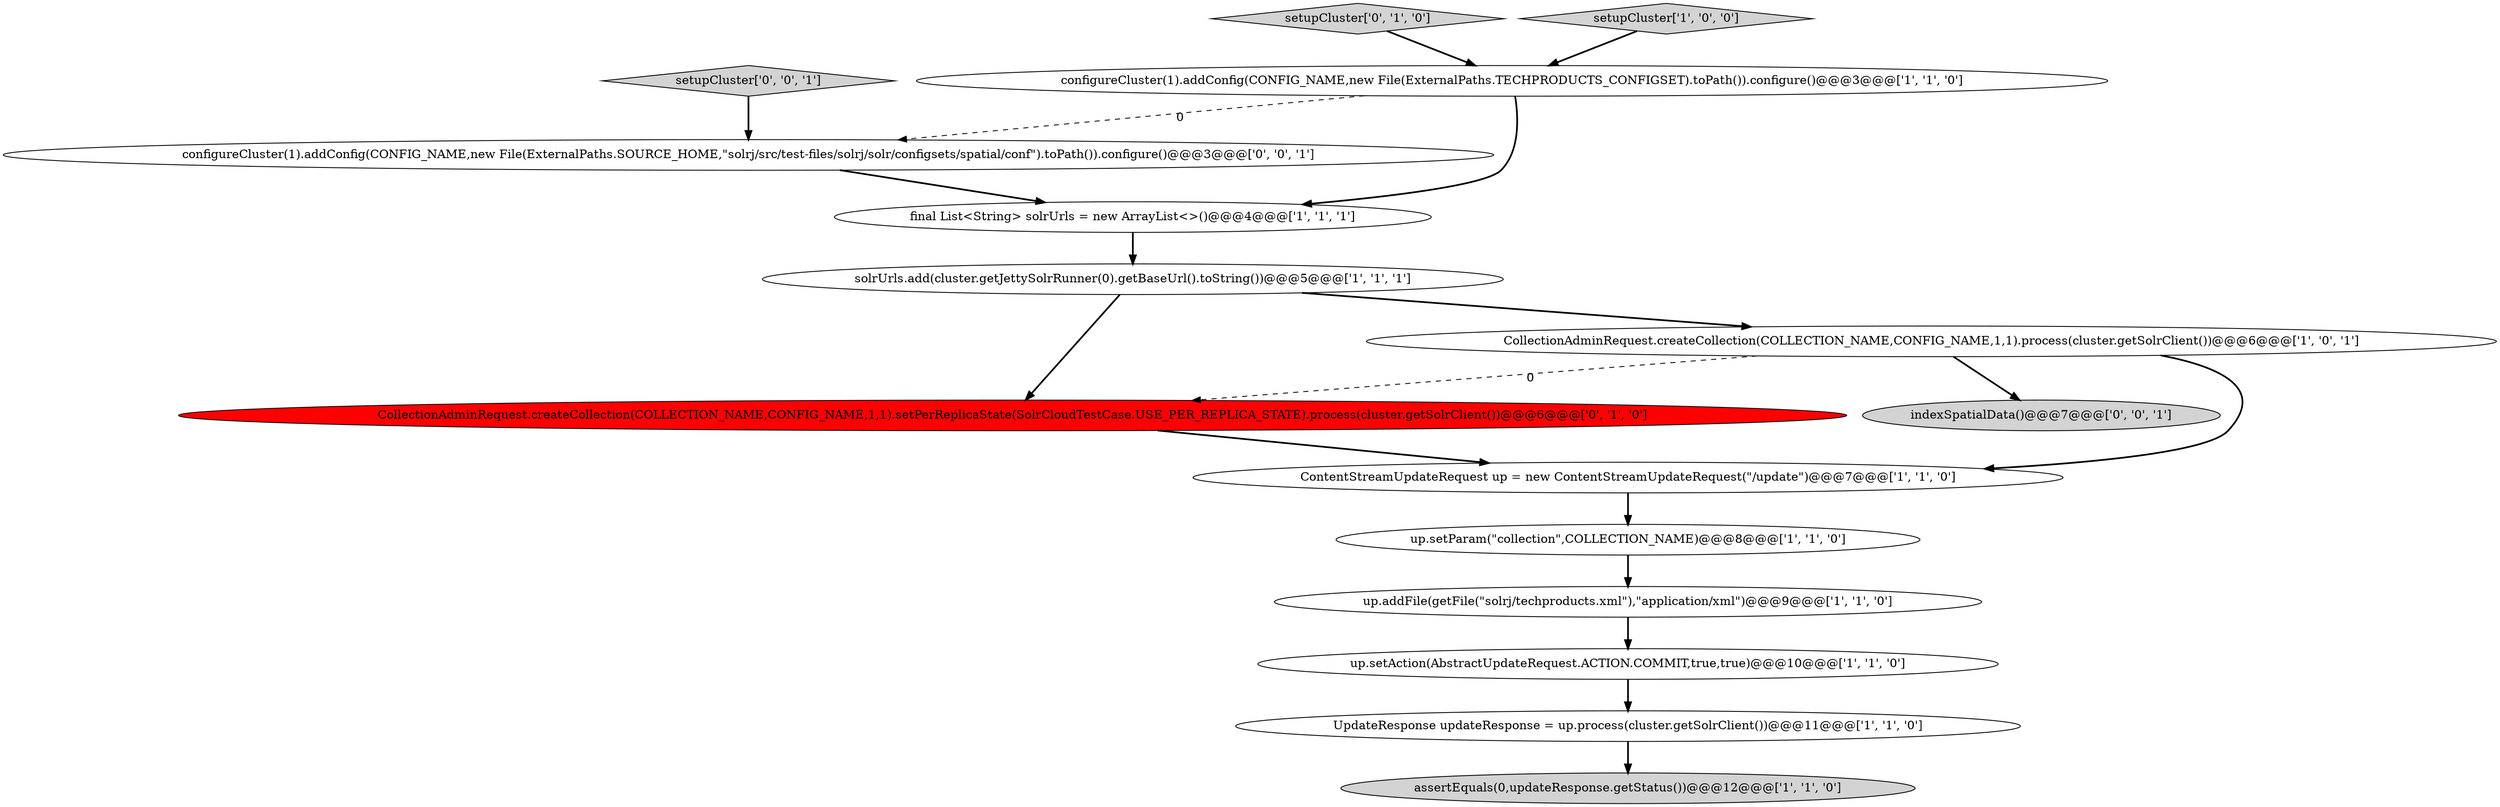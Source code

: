 digraph {
13 [style = filled, label = "configureCluster(1).addConfig(CONFIG_NAME,new File(ExternalPaths.SOURCE_HOME,\"solrj/src/test-files/solrj/solr/configsets/spatial/conf\").toPath()).configure()@@@3@@@['0', '0', '1']", fillcolor = white, shape = ellipse image = "AAA0AAABBB3BBB"];
4 [style = filled, label = "up.addFile(getFile(\"solrj/techproducts.xml\"),\"application/xml\")@@@9@@@['1', '1', '0']", fillcolor = white, shape = ellipse image = "AAA0AAABBB1BBB"];
5 [style = filled, label = "configureCluster(1).addConfig(CONFIG_NAME,new File(ExternalPaths.TECHPRODUCTS_CONFIGSET).toPath()).configure()@@@3@@@['1', '1', '0']", fillcolor = white, shape = ellipse image = "AAA0AAABBB1BBB"];
3 [style = filled, label = "up.setParam(\"collection\",COLLECTION_NAME)@@@8@@@['1', '1', '0']", fillcolor = white, shape = ellipse image = "AAA0AAABBB1BBB"];
6 [style = filled, label = "up.setAction(AbstractUpdateRequest.ACTION.COMMIT,true,true)@@@10@@@['1', '1', '0']", fillcolor = white, shape = ellipse image = "AAA0AAABBB1BBB"];
14 [style = filled, label = "setupCluster['0', '0', '1']", fillcolor = lightgray, shape = diamond image = "AAA0AAABBB3BBB"];
1 [style = filled, label = "ContentStreamUpdateRequest up = new ContentStreamUpdateRequest(\"/update\")@@@7@@@['1', '1', '0']", fillcolor = white, shape = ellipse image = "AAA0AAABBB1BBB"];
7 [style = filled, label = "UpdateResponse updateResponse = up.process(cluster.getSolrClient())@@@11@@@['1', '1', '0']", fillcolor = white, shape = ellipse image = "AAA0AAABBB1BBB"];
8 [style = filled, label = "CollectionAdminRequest.createCollection(COLLECTION_NAME,CONFIG_NAME,1,1).process(cluster.getSolrClient())@@@6@@@['1', '0', '1']", fillcolor = white, shape = ellipse image = "AAA0AAABBB1BBB"];
15 [style = filled, label = "indexSpatialData()@@@7@@@['0', '0', '1']", fillcolor = lightgray, shape = ellipse image = "AAA0AAABBB3BBB"];
12 [style = filled, label = "setupCluster['0', '1', '0']", fillcolor = lightgray, shape = diamond image = "AAA0AAABBB2BBB"];
2 [style = filled, label = "assertEquals(0,updateResponse.getStatus())@@@12@@@['1', '1', '0']", fillcolor = lightgray, shape = ellipse image = "AAA0AAABBB1BBB"];
10 [style = filled, label = "solrUrls.add(cluster.getJettySolrRunner(0).getBaseUrl().toString())@@@5@@@['1', '1', '1']", fillcolor = white, shape = ellipse image = "AAA0AAABBB1BBB"];
9 [style = filled, label = "final List<String> solrUrls = new ArrayList<>()@@@4@@@['1', '1', '1']", fillcolor = white, shape = ellipse image = "AAA0AAABBB1BBB"];
11 [style = filled, label = "CollectionAdminRequest.createCollection(COLLECTION_NAME,CONFIG_NAME,1,1).setPerReplicaState(SolrCloudTestCase.USE_PER_REPLICA_STATE).process(cluster.getSolrClient())@@@6@@@['0', '1', '0']", fillcolor = red, shape = ellipse image = "AAA1AAABBB2BBB"];
0 [style = filled, label = "setupCluster['1', '0', '0']", fillcolor = lightgray, shape = diamond image = "AAA0AAABBB1BBB"];
1->3 [style = bold, label=""];
5->13 [style = dashed, label="0"];
8->1 [style = bold, label=""];
13->9 [style = bold, label=""];
14->13 [style = bold, label=""];
8->15 [style = bold, label=""];
9->10 [style = bold, label=""];
10->8 [style = bold, label=""];
5->9 [style = bold, label=""];
6->7 [style = bold, label=""];
12->5 [style = bold, label=""];
8->11 [style = dashed, label="0"];
4->6 [style = bold, label=""];
3->4 [style = bold, label=""];
7->2 [style = bold, label=""];
11->1 [style = bold, label=""];
0->5 [style = bold, label=""];
10->11 [style = bold, label=""];
}
